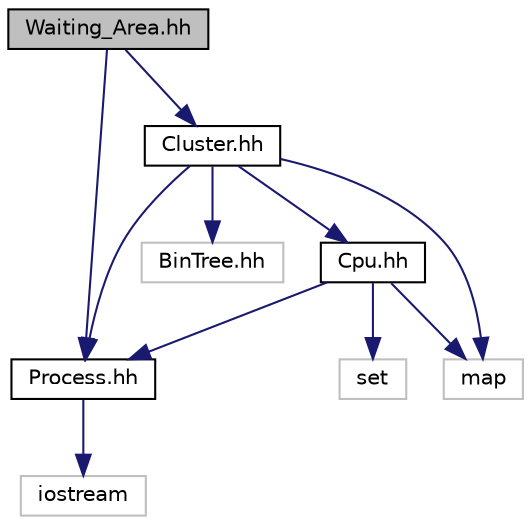 digraph "Waiting_Area.hh"
{
 // LATEX_PDF_SIZE
  edge [fontname="Helvetica",fontsize="10",labelfontname="Helvetica",labelfontsize="10"];
  node [fontname="Helvetica",fontsize="10",shape=record];
  Node1 [label="Waiting_Area.hh",height=0.2,width=0.4,color="black", fillcolor="grey75", style="filled", fontcolor="black",tooltip="Especification of the class Waiting_Area."];
  Node1 -> Node2 [color="midnightblue",fontsize="10",style="solid",fontname="Helvetica"];
  Node2 [label="Process.hh",height=0.2,width=0.4,color="black", fillcolor="white", style="filled",URL="$Process_8hh.html",tooltip="Especification of the class Process."];
  Node2 -> Node3 [color="midnightblue",fontsize="10",style="solid",fontname="Helvetica"];
  Node3 [label="iostream",height=0.2,width=0.4,color="grey75", fillcolor="white", style="filled",tooltip=" "];
  Node1 -> Node4 [color="midnightblue",fontsize="10",style="solid",fontname="Helvetica"];
  Node4 [label="Cluster.hh",height=0.2,width=0.4,color="black", fillcolor="white", style="filled",URL="$Cluster_8hh.html",tooltip="Especification of the class Cluster."];
  Node4 -> Node2 [color="midnightblue",fontsize="10",style="solid",fontname="Helvetica"];
  Node4 -> Node5 [color="midnightblue",fontsize="10",style="solid",fontname="Helvetica"];
  Node5 [label="BinTree.hh",height=0.2,width=0.4,color="grey75", fillcolor="white", style="filled",tooltip=" "];
  Node4 -> Node6 [color="midnightblue",fontsize="10",style="solid",fontname="Helvetica"];
  Node6 [label="Cpu.hh",height=0.2,width=0.4,color="black", fillcolor="white", style="filled",URL="$Cpu_8hh.html",tooltip="Especification of the class Cpu."];
  Node6 -> Node2 [color="midnightblue",fontsize="10",style="solid",fontname="Helvetica"];
  Node6 -> Node7 [color="midnightblue",fontsize="10",style="solid",fontname="Helvetica"];
  Node7 [label="map",height=0.2,width=0.4,color="grey75", fillcolor="white", style="filled",tooltip=" "];
  Node6 -> Node8 [color="midnightblue",fontsize="10",style="solid",fontname="Helvetica"];
  Node8 [label="set",height=0.2,width=0.4,color="grey75", fillcolor="white", style="filled",tooltip=" "];
  Node4 -> Node7 [color="midnightblue",fontsize="10",style="solid",fontname="Helvetica"];
}
